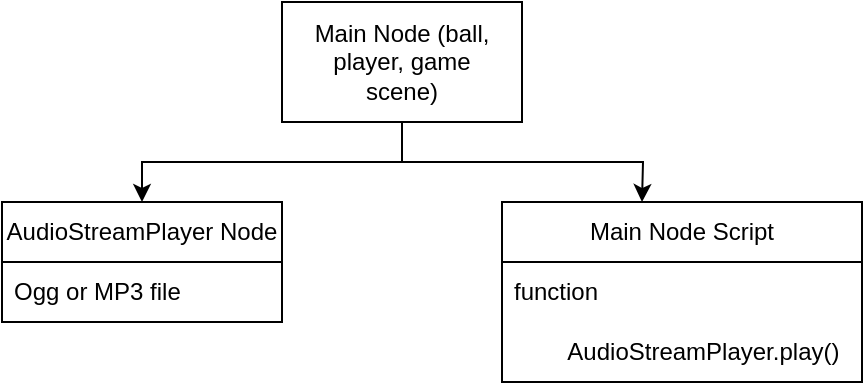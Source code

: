 <mxfile version="26.2.15">
  <diagram name="Page-1" id="NcOVWEG6TtMg2OSjMJHd">
    <mxGraphModel grid="1" page="1" gridSize="10" guides="1" tooltips="1" connect="1" arrows="1" fold="1" pageScale="1" pageWidth="850" pageHeight="1100" math="0" shadow="0">
      <root>
        <mxCell id="0" />
        <mxCell id="1" parent="0" />
        <mxCell id="m8PqTy-K9e8heOFDOfHY-15" style="edgeStyle=orthogonalEdgeStyle;rounded=0;orthogonalLoop=1;jettySize=auto;html=1;entryX=0.5;entryY=0;entryDx=0;entryDy=0;" edge="1" parent="1" source="m8PqTy-K9e8heOFDOfHY-6" target="m8PqTy-K9e8heOFDOfHY-11">
          <mxGeometry relative="1" as="geometry" />
        </mxCell>
        <mxCell id="m8PqTy-K9e8heOFDOfHY-17" style="edgeStyle=orthogonalEdgeStyle;rounded=0;orthogonalLoop=1;jettySize=auto;html=1;entryX=0.5;entryY=0;entryDx=0;entryDy=0;exitX=0.5;exitY=1;exitDx=0;exitDy=0;" edge="1" parent="1" source="m8PqTy-K9e8heOFDOfHY-6">
          <mxGeometry relative="1" as="geometry">
            <mxPoint x="530" y="370" as="targetPoint" />
          </mxGeometry>
        </mxCell>
        <mxCell id="m8PqTy-K9e8heOFDOfHY-6" value="" style="rounded=0;whiteSpace=wrap;html=1;" vertex="1" parent="1">
          <mxGeometry x="350" y="270" width="120" height="60" as="geometry" />
        </mxCell>
        <mxCell id="m8PqTy-K9e8heOFDOfHY-7" value="Main Node (ball, player, game scene)" style="text;html=1;align=center;verticalAlign=middle;whiteSpace=wrap;rounded=0;" vertex="1" parent="1">
          <mxGeometry x="360" y="285" width="100" height="30" as="geometry" />
        </mxCell>
        <mxCell id="m8PqTy-K9e8heOFDOfHY-11" value="AudioStreamPlayer Node" style="swimlane;fontStyle=0;childLayout=stackLayout;horizontal=1;startSize=30;horizontalStack=0;resizeParent=1;resizeParentMax=0;resizeLast=0;collapsible=1;marginBottom=0;whiteSpace=wrap;html=1;" vertex="1" parent="1">
          <mxGeometry x="210" y="370" width="140" height="60" as="geometry" />
        </mxCell>
        <mxCell id="m8PqTy-K9e8heOFDOfHY-13" value="Ogg or MP3 file" style="text;strokeColor=none;fillColor=none;align=left;verticalAlign=middle;spacingLeft=4;spacingRight=4;overflow=hidden;points=[[0,0.5],[1,0.5]];portConstraint=eastwest;rotatable=0;whiteSpace=wrap;html=1;" vertex="1" parent="m8PqTy-K9e8heOFDOfHY-11">
          <mxGeometry y="30" width="140" height="30" as="geometry" />
        </mxCell>
        <mxCell id="m8PqTy-K9e8heOFDOfHY-18" value="Main Node Script" style="swimlane;fontStyle=0;childLayout=stackLayout;horizontal=1;startSize=30;horizontalStack=0;resizeParent=1;resizeParentMax=0;resizeLast=0;collapsible=1;marginBottom=0;whiteSpace=wrap;html=1;" vertex="1" parent="1">
          <mxGeometry x="460" y="370" width="180" height="90" as="geometry" />
        </mxCell>
        <mxCell id="m8PqTy-K9e8heOFDOfHY-19" value="function" style="text;strokeColor=none;fillColor=none;align=left;verticalAlign=middle;spacingLeft=4;spacingRight=4;overflow=hidden;points=[[0,0.5],[1,0.5]];portConstraint=eastwest;rotatable=0;whiteSpace=wrap;html=1;" vertex="1" parent="m8PqTy-K9e8heOFDOfHY-18">
          <mxGeometry y="30" width="180" height="30" as="geometry" />
        </mxCell>
        <mxCell id="m8PqTy-K9e8heOFDOfHY-20" value="&lt;span style=&quot;white-space: pre;&quot;&gt;&#x9;&lt;/span&gt;AudioStreamPlayer.play()" style="text;strokeColor=none;fillColor=none;align=left;verticalAlign=middle;spacingLeft=4;spacingRight=4;overflow=hidden;points=[[0,0.5],[1,0.5]];portConstraint=eastwest;rotatable=0;whiteSpace=wrap;html=1;" vertex="1" parent="m8PqTy-K9e8heOFDOfHY-18">
          <mxGeometry y="60" width="180" height="30" as="geometry" />
        </mxCell>
      </root>
    </mxGraphModel>
  </diagram>
</mxfile>
